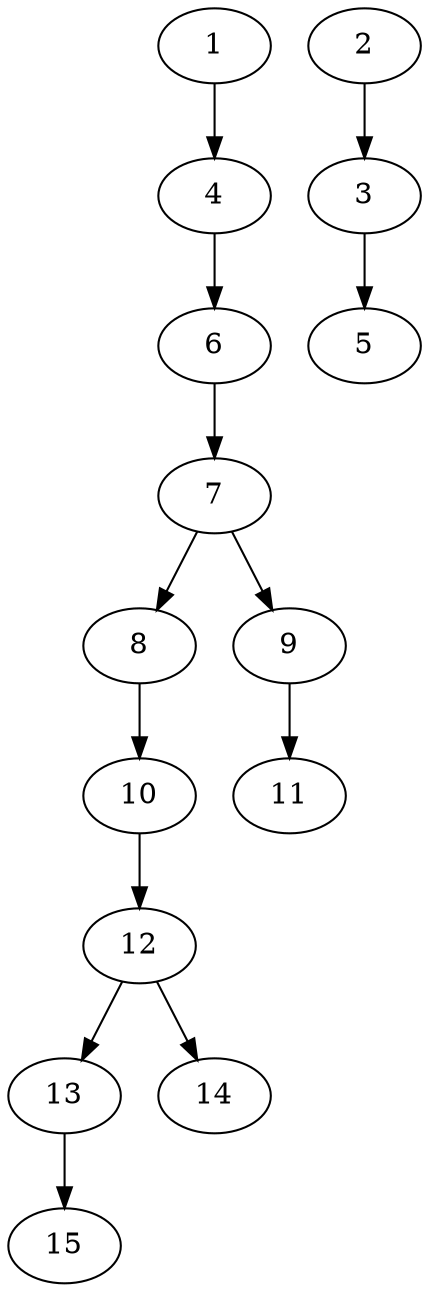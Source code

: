 // DAG (tier=1-easy, mode=data, n=15, ccr=0.300, fat=0.365, density=0.400, regular=0.607, jump=0.045, mindata=1048576, maxdata=8388608)
// DAG automatically generated by daggen at Sun Aug 24 16:33:33 2025
// /home/ermia/Project/Environments/daggen/bin/daggen --dot --ccr 0.300 --fat 0.365 --regular 0.607 --density 0.400 --jump 0.045 --mindata 1048576 --maxdata 8388608 -n 15 
digraph G {
  1 [size="1353061014281383", alpha="0.20", expect_size="676530507140691"]
  1 -> 4 [size ="32127101960192"]
  2 [size="126247326011124350976", alpha="0.08", expect_size="63123663005562175488"]
  2 -> 3 [size ="201328278110208"]
  3 [size="54564346215874736", alpha="0.16", expect_size="27282173107937368"]
  3 -> 5 [size ="135361002995712"]
  4 [size="633756066116134656", alpha="0.02", expect_size="316878033058067328"]
  4 -> 6 [size ="280443949678592"]
  5 [size="175166725396754688", alpha="0.16", expect_size="87583362698377344"]
  6 [size="142768325914248871936", alpha="0.04", expect_size="71384162957124435968"]
  6 -> 7 [size ="218530083504128"]
  7 [size="6468816351596045", alpha="0.01", expect_size="3234408175798022"]
  7 -> 8 [size ="127918093107200"]
  7 -> 9 [size ="127918093107200"]
  8 [size="2408345604557111296", alpha="0.03", expect_size="1204172802278555648"]
  8 -> 10 [size ="14373720424448"]
  9 [size="7754116620775748", alpha="0.01", expect_size="3877058310387874"]
  9 -> 11 [size ="175118575730688"]
  10 [size="5210146947325955", alpha="0.19", expect_size="2605073473662977"]
  10 -> 12 [size ="186409935699968"]
  11 [size="6988465490673174", alpha="0.01", expect_size="3494232745336587"]
  12 [size="302831501313397696", alpha="0.03", expect_size="151415750656698848"]
  12 -> 13 [size ="293295674621952"]
  12 -> 14 [size ="293295674621952"]
  13 [size="143693387793432576000", alpha="0.03", expect_size="71846693896716288000"]
  13 -> 15 [size ="219473038540800"]
  14 [size="897890948590705280", alpha="0.06", expect_size="448945474295352640"]
  15 [size="144962589596562816", alpha="0.09", expect_size="72481294798281408"]
}
